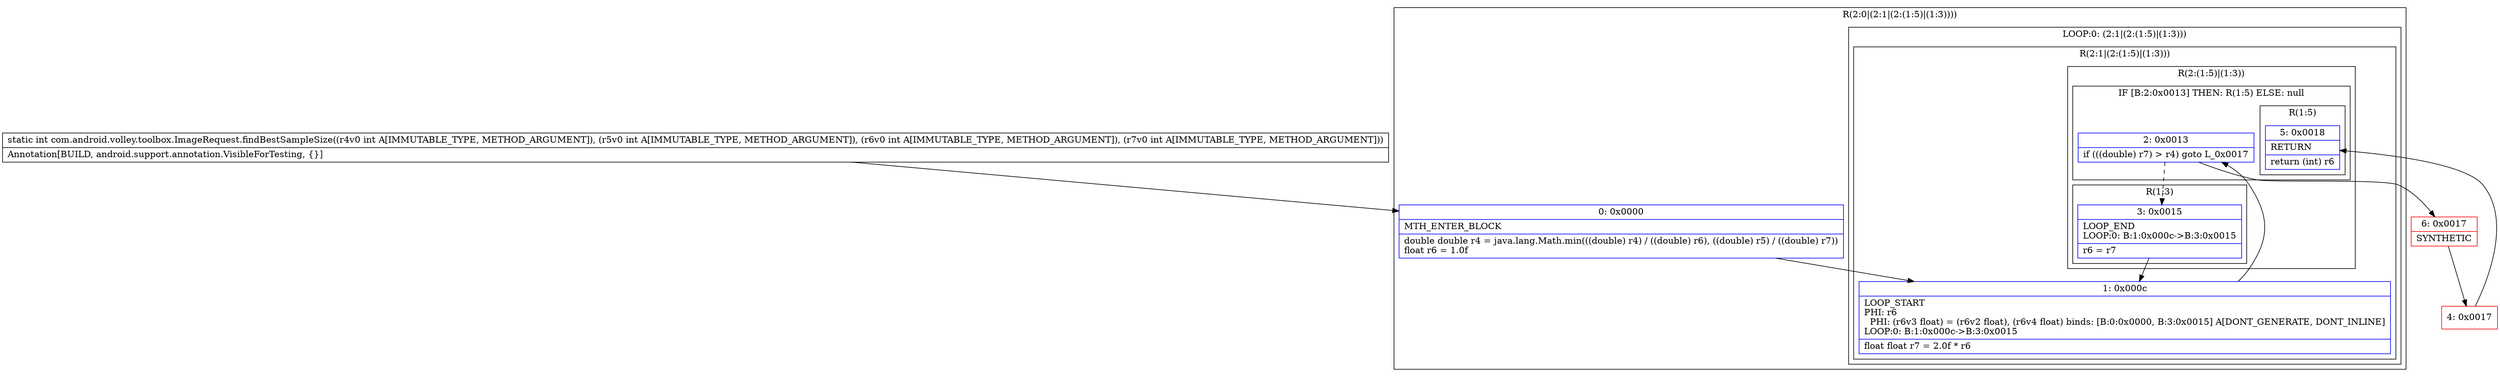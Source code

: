 digraph "CFG forcom.android.volley.toolbox.ImageRequest.findBestSampleSize(IIII)I" {
subgraph cluster_Region_2129160878 {
label = "R(2:0|(2:1|(2:(1:5)|(1:3))))";
node [shape=record,color=blue];
Node_0 [shape=record,label="{0\:\ 0x0000|MTH_ENTER_BLOCK\l|double double r4 = java.lang.Math.min(((double) r4) \/ ((double) r6), ((double) r5) \/ ((double) r7))\lfloat r6 = 1.0f\l}"];
subgraph cluster_LoopRegion_405063594 {
label = "LOOP:0: (2:1|(2:(1:5)|(1:3)))";
node [shape=record,color=blue];
subgraph cluster_Region_24264625 {
label = "R(2:1|(2:(1:5)|(1:3)))";
node [shape=record,color=blue];
Node_1 [shape=record,label="{1\:\ 0x000c|LOOP_START\lPHI: r6 \l  PHI: (r6v3 float) = (r6v2 float), (r6v4 float) binds: [B:0:0x0000, B:3:0x0015] A[DONT_GENERATE, DONT_INLINE]\lLOOP:0: B:1:0x000c\-\>B:3:0x0015\l|float float r7 = 2.0f * r6\l}"];
subgraph cluster_Region_768927131 {
label = "R(2:(1:5)|(1:3))";
node [shape=record,color=blue];
subgraph cluster_IfRegion_722680670 {
label = "IF [B:2:0x0013] THEN: R(1:5) ELSE: null";
node [shape=record,color=blue];
Node_2 [shape=record,label="{2\:\ 0x0013|if (((double) r7) \> r4) goto L_0x0017\l}"];
subgraph cluster_Region_1014143019 {
label = "R(1:5)";
node [shape=record,color=blue];
Node_5 [shape=record,label="{5\:\ 0x0018|RETURN\l|return (int) r6\l}"];
}
}
subgraph cluster_Region_1958298175 {
label = "R(1:3)";
node [shape=record,color=blue];
Node_3 [shape=record,label="{3\:\ 0x0015|LOOP_END\lLOOP:0: B:1:0x000c\-\>B:3:0x0015\l|r6 = r7\l}"];
}
}
}
}
}
Node_4 [shape=record,color=red,label="{4\:\ 0x0017}"];
Node_6 [shape=record,color=red,label="{6\:\ 0x0017|SYNTHETIC\l}"];
MethodNode[shape=record,label="{static int com.android.volley.toolbox.ImageRequest.findBestSampleSize((r4v0 int A[IMMUTABLE_TYPE, METHOD_ARGUMENT]), (r5v0 int A[IMMUTABLE_TYPE, METHOD_ARGUMENT]), (r6v0 int A[IMMUTABLE_TYPE, METHOD_ARGUMENT]), (r7v0 int A[IMMUTABLE_TYPE, METHOD_ARGUMENT]))  | Annotation[BUILD, android.support.annotation.VisibleForTesting, \{\}]\l}"];
MethodNode -> Node_0;
Node_0 -> Node_1;
Node_1 -> Node_2;
Node_2 -> Node_3[style=dashed];
Node_2 -> Node_6;
Node_3 -> Node_1;
Node_4 -> Node_5;
Node_6 -> Node_4;
}

